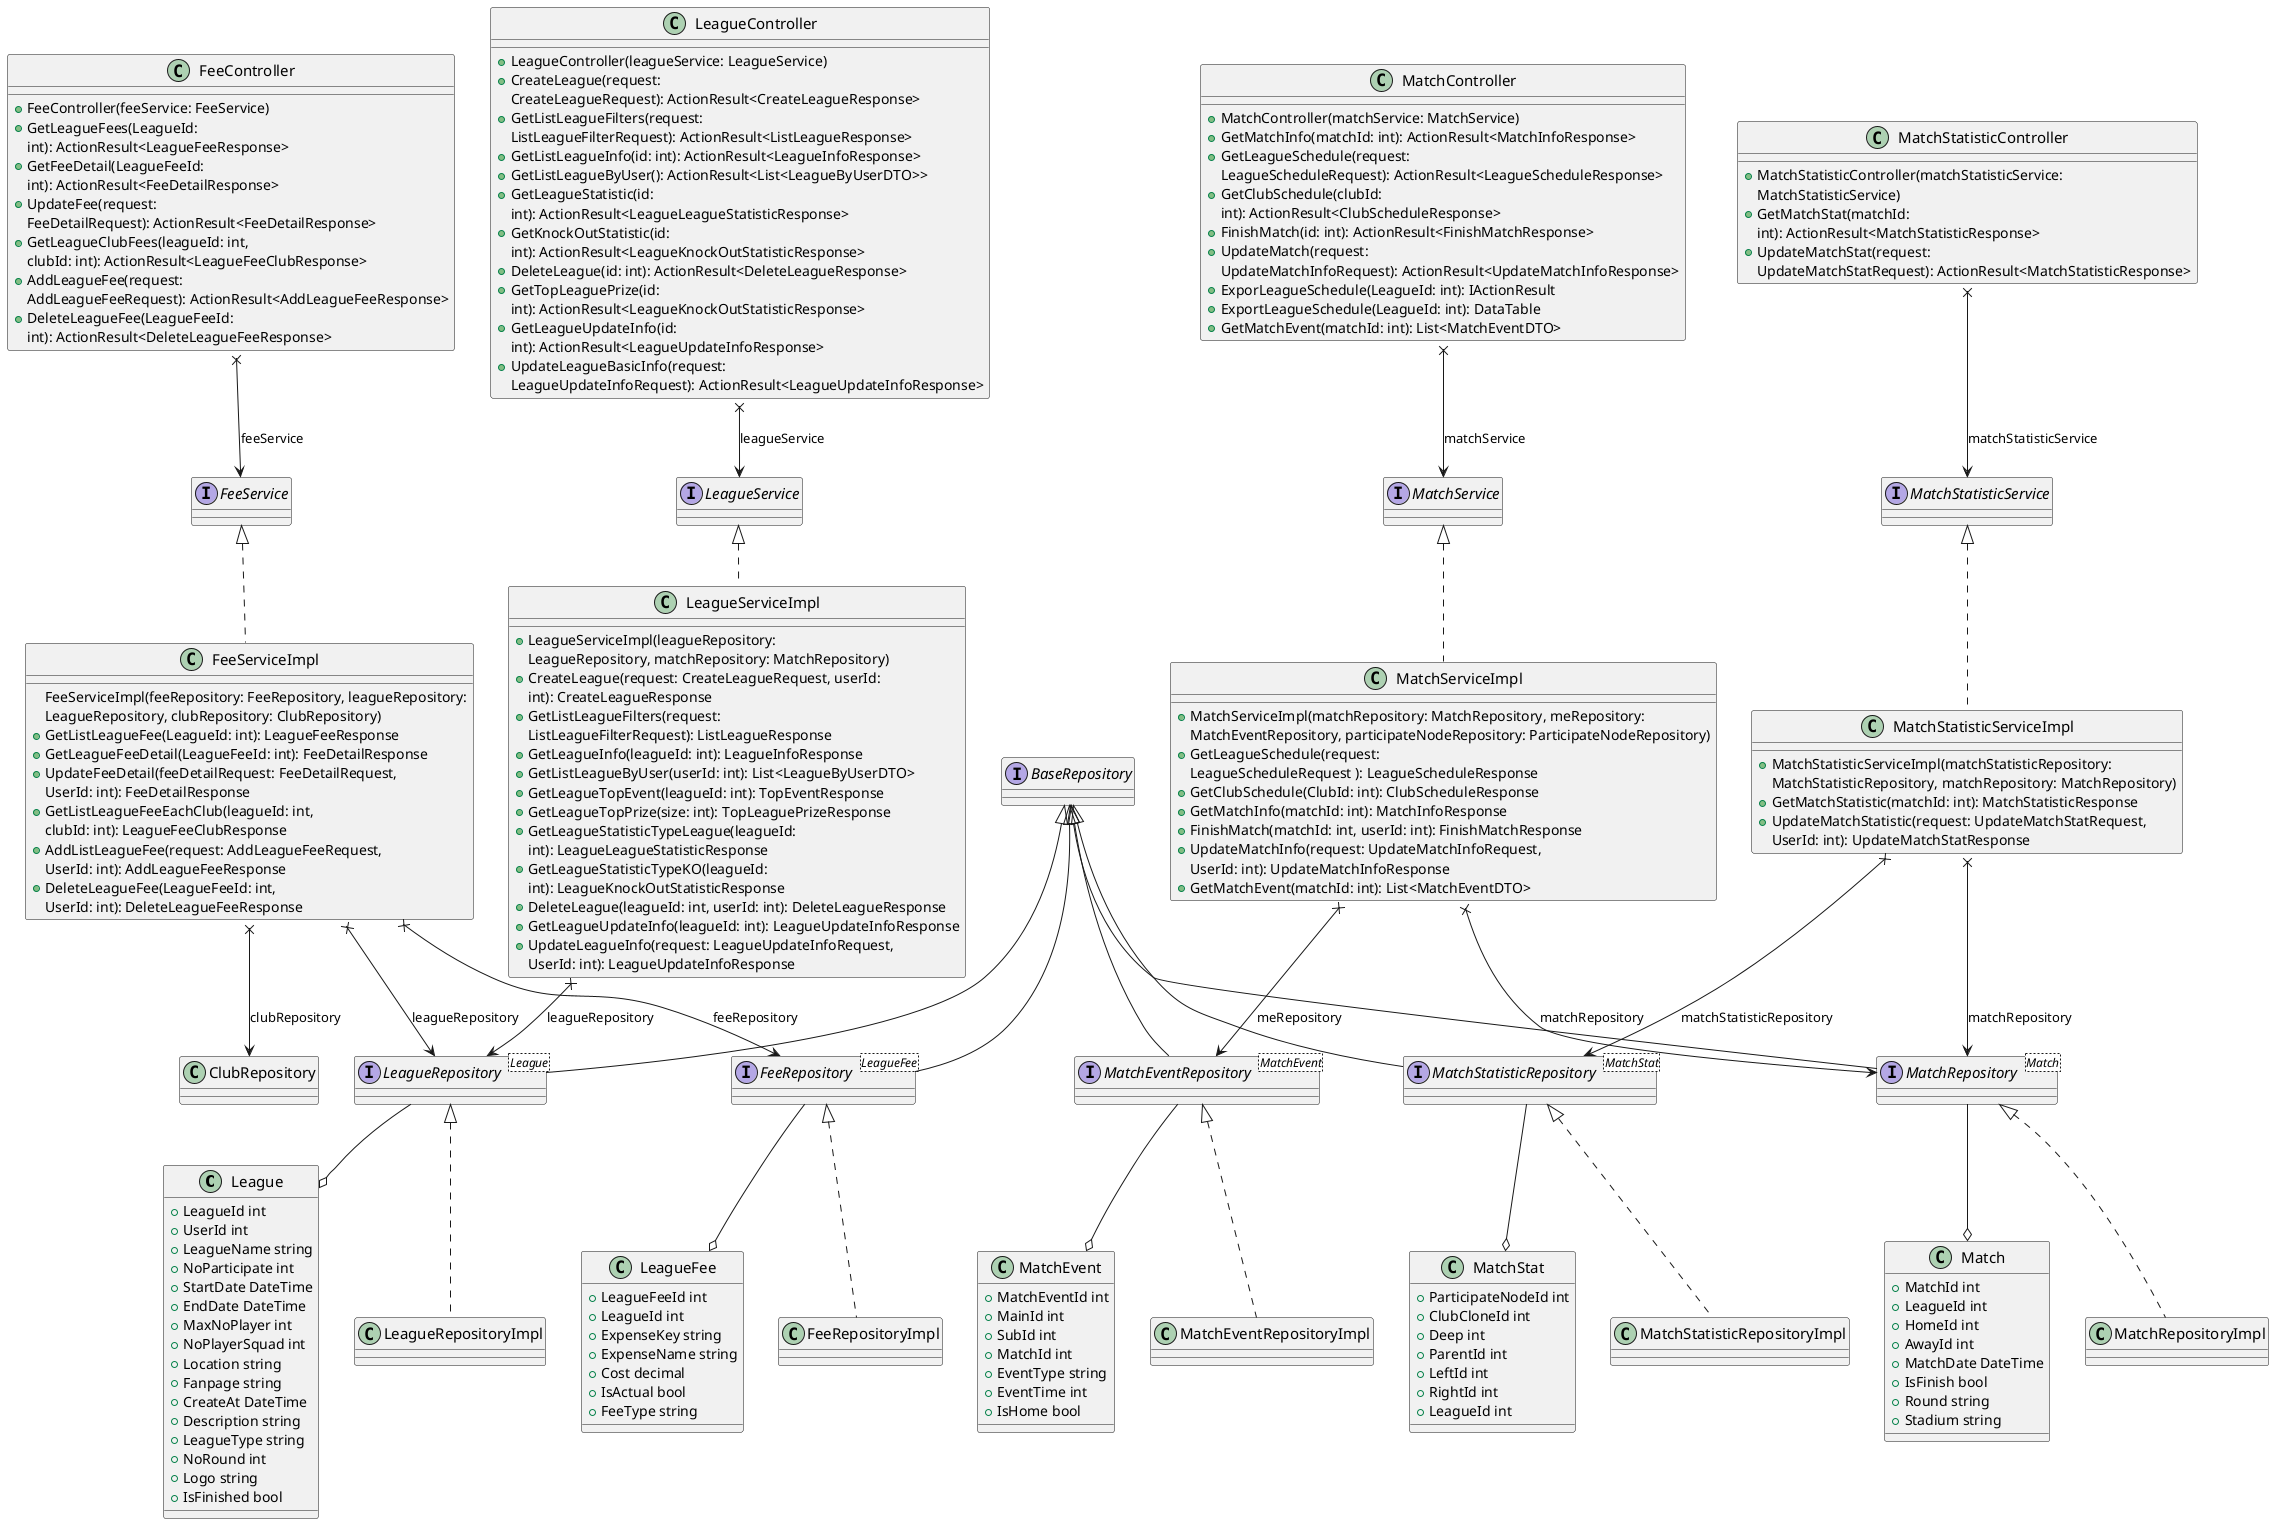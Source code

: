 @startuml classDiagram

skinparam classFontSize 15

class League{
    +LeagueId int
    +UserId int
    +LeagueName string
    +NoParticipate int
    +StartDate DateTime
    +EndDate DateTime
    +MaxNoPlayer int
    +NoPlayerSquad int
    +Location string
    +Fanpage string
    +CreateAt DateTime
    +Description string
    +LeagueType string
    +NoRound int
    +Logo string
    +IsFinished bool
}

class LeagueFee{
    +LeagueFeeId int
    +LeagueId int
    +ExpenseKey string
    +ExpenseName string
    +Cost decimal
    +IsActual bool
    +FeeType string
}

class MatchStat{
    +ParticipateNodeId int
    +ClubCloneId int
    +Deep int
    +ParentId int
    +LeftId int
    +RightId int
    +LeagueId int
}

class Match{
    +MatchId int
    +LeagueId int
    +HomeId int
    +AwayId int
    +MatchDate DateTime
    +IsFinish bool
    +Round string
    +Stadium string
}

class MatchEvent{
    +MatchEventId int
    +MainId int
    +SubId int
    +MatchId int
    +EventType string
    +EventTime int
    +IsHome bool
}

class LeagueController{
    +LeagueController(leagueService: LeagueService)
    +CreateLeague(request: 
    CreateLeagueRequest): ActionResult<CreateLeagueResponse>
    +GetListLeagueFilters(request: 
    ListLeagueFilterRequest): ActionResult<ListLeagueResponse>
    +GetListLeagueInfo(id: int): ActionResult<LeagueInfoResponse>
    +GetListLeagueByUser(): ActionResult<List<LeagueByUserDTO>>
    +GetLeagueStatistic(id: 
    int): ActionResult<LeagueLeagueStatisticResponse>
    +GetKnockOutStatistic(id: 
    int): ActionResult<LeagueKnockOutStatisticResponse>
    +DeleteLeague(id: int): ActionResult<DeleteLeagueResponse>
    +GetTopLeaguePrize(id: 
    int): ActionResult<LeagueKnockOutStatisticResponse>
    +GetLeagueUpdateInfo(id: 
    int): ActionResult<LeagueUpdateInfoResponse>
    +UpdateLeagueBasicInfo(request: 
    LeagueUpdateInfoRequest): ActionResult<LeagueUpdateInfoResponse>
}
LeagueController x--> LeagueService: leagueService

interface LeagueService

class LeagueServiceImpl implements LeagueService{
    +LeagueServiceImpl(leagueRepository: 
    LeagueRepository, matchRepository: MatchRepository)
    +CreateLeague(request: CreateLeagueRequest, userId: 
    int): CreateLeagueResponse
    +GetListLeagueFilters(request: 
    ListLeagueFilterRequest): ListLeagueResponse
    +GetLeagueInfo(leagueId: int): LeagueInfoResponse
    +GetListLeagueByUser(userId: int): List<LeagueByUserDTO>
    +GetLeagueTopEvent(leagueId: int): TopEventResponse
    +GetLeagueTopPrize(size: int): TopLeaguePrizeResponse
    +GetLeagueStatisticTypeLeague(leagueId: 
    int): LeagueLeagueStatisticResponse
    +GetLeagueStatisticTypeKO(leagueId: 
    int): LeagueKnockOutStatisticResponse
    +DeleteLeague(leagueId: int, userId: int): DeleteLeagueResponse
    +GetLeagueUpdateInfo(leagueId: int): LeagueUpdateInfoResponse
    +UpdateLeagueInfo(request: LeagueUpdateInfoRequest, 
    UserId: int): LeagueUpdateInfoResponse
}
LeagueServiceImpl x--> LeagueRepository: leagueRepository

interface LeagueRepository<League> implements BaseRepository
LeagueRepository --o League

class LeagueRepositoryImpl implements LeagueRepository

class MatchController{
    +MatchController(matchService: MatchService)
    +GetMatchInfo(matchId: int): ActionResult<MatchInfoResponse>
    +GetLeagueSchedule(request: 
    LeagueScheduleRequest): ActionResult<LeagueScheduleResponse>
    +GetClubSchedule(clubId: 
    int): ActionResult<ClubScheduleResponse>
    +FinishMatch(id: int): ActionResult<FinishMatchResponse>
    +UpdateMatch(request: 
    UpdateMatchInfoRequest): ActionResult<UpdateMatchInfoResponse>
    +ExporLeagueSchedule(LeagueId: int): IActionResult
    +ExportLeagueSchedule(LeagueId: int): DataTable
    +GetMatchEvent(matchId: int): List<MatchEventDTO>
}

MatchController x--> MatchService: matchService

interface MatchService

class MatchServiceImpl implements MatchService{
    +MatchServiceImpl(matchRepository: MatchRepository, meRepository: 
    MatchEventRepository, participateNodeRepository: ParticipateNodeRepository)
    +GetLeagueSchedule(request: 
    LeagueScheduleRequest ): LeagueScheduleResponse
    +GetClubSchedule(ClubId: int): ClubScheduleResponse
    +GetMatchInfo(matchId: int): MatchInfoResponse
    +FinishMatch(matchId: int, userId: int): FinishMatchResponse
    +UpdateMatchInfo(request: UpdateMatchInfoRequest, 
    UserId: int): UpdateMatchInfoResponse
    +GetMatchEvent(matchId: int): List<MatchEventDTO>
}
MatchServiceImpl x--> MatchRepository: matchRepository
MatchServiceImpl x--> MatchEventRepository: meRepository

interface MatchRepository<Match> implements BaseRepository
MatchRepository --o Match

class MatchRepositoryImpl implements MatchRepository

interface MatchEventRepository<MatchEvent> implements BaseRepository
MatchEventRepository --o MatchEvent

class MatchEventRepositoryImpl implements MatchEventRepository

class MatchStatisticController{
    +MatchStatisticController(matchStatisticService: 
    MatchStatisticService)
    +GetMatchStat(matchId: 
    int): ActionResult<MatchStatisticResponse>
    +UpdateMatchStat(request: 
    UpdateMatchStatRequest): ActionResult<MatchStatisticResponse>
}
MatchStatisticController x--> MatchStatisticService: matchStatisticService

interface MatchStatisticService

class MatchStatisticServiceImpl implements MatchStatisticService{
    +MatchStatisticServiceImpl(matchStatisticRepository: 
    MatchStatisticRepository, matchRepository: MatchRepository)
    +GetMatchStatistic(matchId: int): MatchStatisticResponse
    +UpdateMatchStatistic(request: UpdateMatchStatRequest, 
    UserId: int): UpdateMatchStatResponse
}
MatchStatisticServiceImpl x--> MatchRepository: matchRepository
MatchStatisticServiceImpl x--> MatchStatisticRepository: matchStatisticRepository

interface MatchStatisticRepository<MatchStat> implements BaseRepository
MatchStatisticRepository --o MatchStat

class MatchStatisticRepositoryImpl implements MatchStatisticRepository

class FeeController{
    +FeeController(feeService: FeeService)
    +GetLeagueFees(LeagueId: 
    int): ActionResult<LeagueFeeResponse>
    +GetFeeDetail(LeagueFeeId: 
    int): ActionResult<FeeDetailResponse>
    +UpdateFee(request: 
    FeeDetailRequest): ActionResult<FeeDetailResponse>
    +GetLeagueClubFees(leagueId: int, 
    clubId: int): ActionResult<LeagueFeeClubResponse>
    +AddLeagueFee(request: 
    AddLeagueFeeRequest): ActionResult<AddLeagueFeeResponse>
    +DeleteLeagueFee(LeagueFeeId: 
    int): ActionResult<DeleteLeagueFeeResponse>
}
FeeController x--> FeeService: feeService

interface FeeService

class FeeServiceImpl implements FeeService{
    FeeServiceImpl(feeRepository: FeeRepository, leagueRepository: 
    LeagueRepository, clubRepository: ClubRepository)
    +GetListLeagueFee(LeagueId: int): LeagueFeeResponse
    +GetLeagueFeeDetail(LeagueFeeId: int): FeeDetailResponse
    +UpdateFeeDetail(feeDetailRequest: FeeDetailRequest, 
    UserId: int): FeeDetailResponse
    +GetListLeagueFeeEachClub(leagueId: int, 
    clubId: int): LeagueFeeClubResponse
    +AddListLeagueFee(request: AddLeagueFeeRequest, 
    UserId: int): AddLeagueFeeResponse
    +DeleteLeagueFee(LeagueFeeId: int, 
    UserId: int): DeleteLeagueFeeResponse
}
FeeServiceImpl x--> FeeRepository: feeRepository
FeeServiceImpl x--> LeagueRepository: leagueRepository
FeeServiceImpl x--> ClubRepository: clubRepository

interface FeeRepository<LeagueFee> implements BaseRepository
FeeRepository --o LeagueFee

class FeeRepositoryImpl implements FeeRepository

@enduml